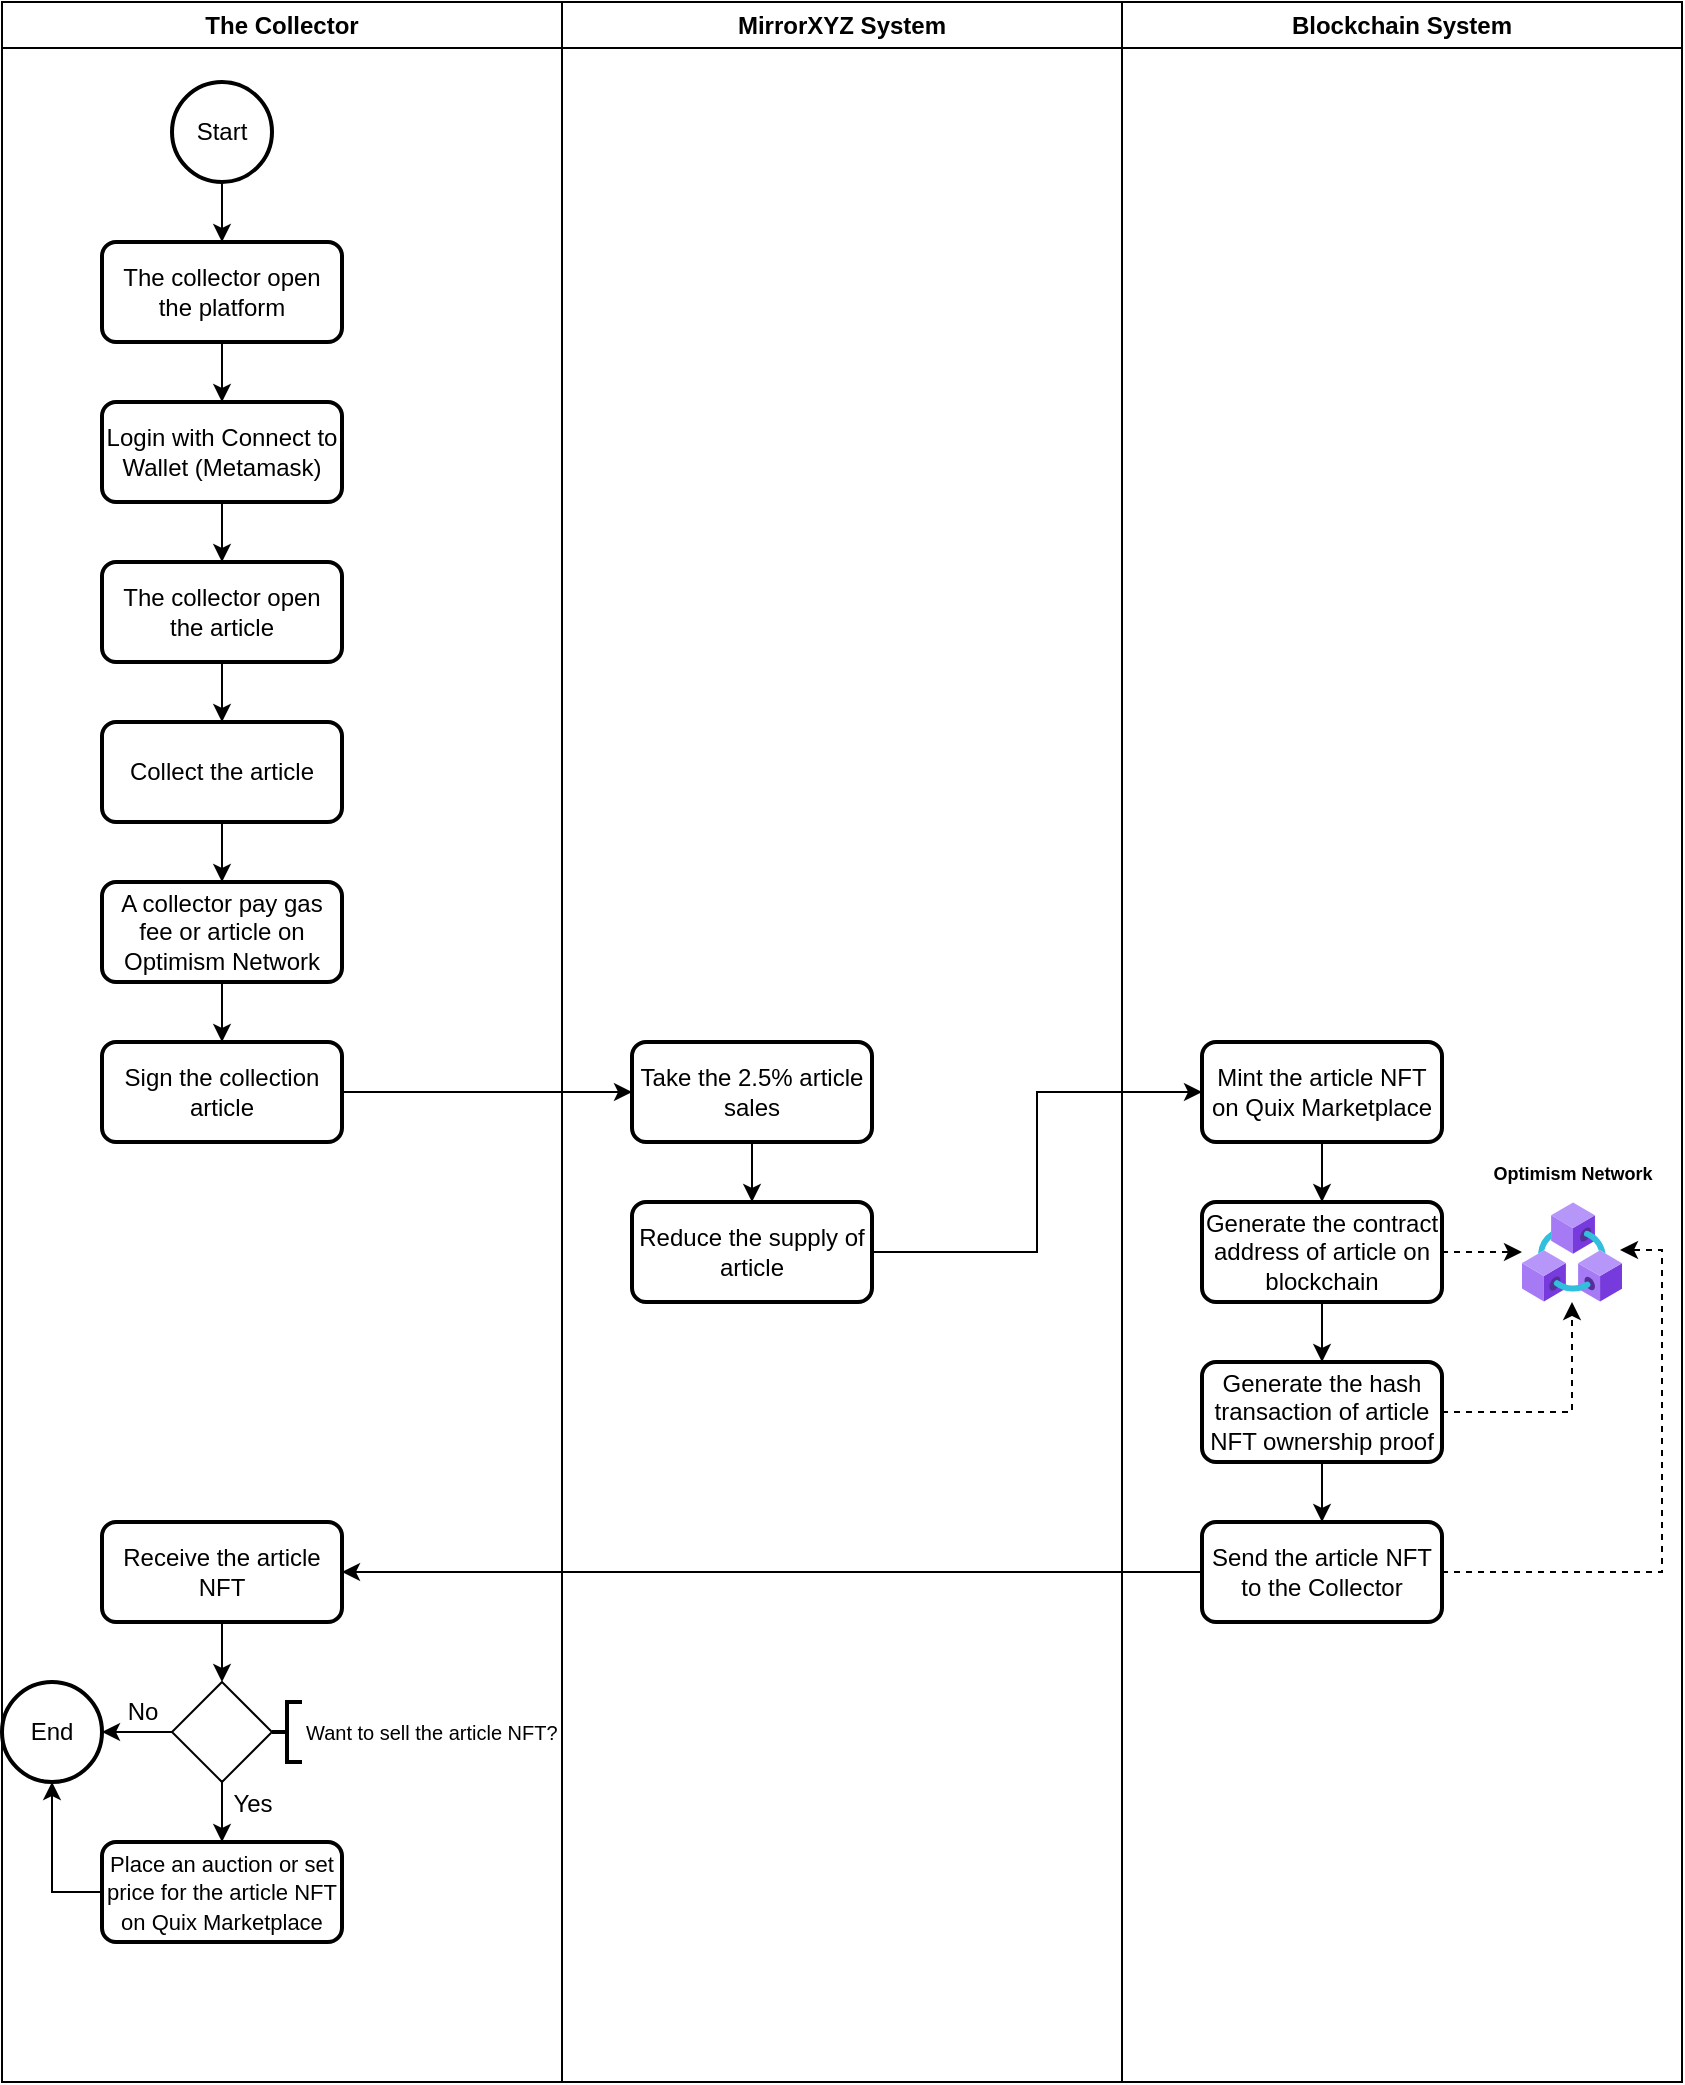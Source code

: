 <mxfile version="20.7.4" type="github">
  <diagram id="e09bLpUF1ZJtZQuKWmes" name="Page-1">
    <mxGraphModel dx="880" dy="444" grid="1" gridSize="10" guides="1" tooltips="1" connect="1" arrows="1" fold="1" page="1" pageScale="1" pageWidth="850" pageHeight="1100" math="0" shadow="0">
      <root>
        <mxCell id="0" />
        <mxCell id="1" parent="0" />
        <mxCell id="Z9Fre3UdySbfOPSyORNE-1" value="The Collector" style="swimlane;whiteSpace=wrap;html=1;" vertex="1" parent="1">
          <mxGeometry x="5" y="40" width="280" height="1040" as="geometry">
            <mxRectangle x="20" y="40" width="100" height="30" as="alternateBounds" />
          </mxGeometry>
        </mxCell>
        <mxCell id="Z9Fre3UdySbfOPSyORNE-2" style="edgeStyle=orthogonalEdgeStyle;rounded=0;orthogonalLoop=1;jettySize=auto;html=1;exitX=0.5;exitY=1;exitDx=0;exitDy=0;exitPerimeter=0;entryX=0.5;entryY=0;entryDx=0;entryDy=0;" edge="1" parent="Z9Fre3UdySbfOPSyORNE-1" source="Z9Fre3UdySbfOPSyORNE-3" target="Z9Fre3UdySbfOPSyORNE-5">
          <mxGeometry relative="1" as="geometry" />
        </mxCell>
        <mxCell id="Z9Fre3UdySbfOPSyORNE-3" value="Start" style="strokeWidth=2;html=1;shape=mxgraph.flowchart.start_2;whiteSpace=wrap;" vertex="1" parent="Z9Fre3UdySbfOPSyORNE-1">
          <mxGeometry x="85" y="40" width="50" height="50" as="geometry" />
        </mxCell>
        <mxCell id="Z9Fre3UdySbfOPSyORNE-4" style="edgeStyle=orthogonalEdgeStyle;rounded=0;orthogonalLoop=1;jettySize=auto;html=1;exitX=0.5;exitY=1;exitDx=0;exitDy=0;entryX=0.5;entryY=0;entryDx=0;entryDy=0;" edge="1" parent="Z9Fre3UdySbfOPSyORNE-1" source="Z9Fre3UdySbfOPSyORNE-5" target="Z9Fre3UdySbfOPSyORNE-7">
          <mxGeometry relative="1" as="geometry" />
        </mxCell>
        <mxCell id="Z9Fre3UdySbfOPSyORNE-5" value="The collector open the platform" style="rounded=1;whiteSpace=wrap;html=1;absoluteArcSize=1;arcSize=14;strokeWidth=2;" vertex="1" parent="Z9Fre3UdySbfOPSyORNE-1">
          <mxGeometry x="50" y="120" width="120" height="50" as="geometry" />
        </mxCell>
        <mxCell id="Z9Fre3UdySbfOPSyORNE-6" style="edgeStyle=orthogonalEdgeStyle;rounded=0;orthogonalLoop=1;jettySize=auto;html=1;exitX=0.5;exitY=1;exitDx=0;exitDy=0;entryX=0.5;entryY=0;entryDx=0;entryDy=0;" edge="1" parent="Z9Fre3UdySbfOPSyORNE-1" source="Z9Fre3UdySbfOPSyORNE-7" target="Z9Fre3UdySbfOPSyORNE-9">
          <mxGeometry relative="1" as="geometry" />
        </mxCell>
        <mxCell id="Z9Fre3UdySbfOPSyORNE-7" value="Login with Connect to Wallet (Metamask)" style="rounded=1;whiteSpace=wrap;html=1;absoluteArcSize=1;arcSize=14;strokeWidth=2;" vertex="1" parent="Z9Fre3UdySbfOPSyORNE-1">
          <mxGeometry x="50" y="200" width="120" height="50" as="geometry" />
        </mxCell>
        <mxCell id="Z9Fre3UdySbfOPSyORNE-8" style="edgeStyle=orthogonalEdgeStyle;rounded=0;orthogonalLoop=1;jettySize=auto;html=1;exitX=0.5;exitY=1;exitDx=0;exitDy=0;entryX=0.5;entryY=0;entryDx=0;entryDy=0;" edge="1" parent="Z9Fre3UdySbfOPSyORNE-1" source="Z9Fre3UdySbfOPSyORNE-9" target="Z9Fre3UdySbfOPSyORNE-11">
          <mxGeometry relative="1" as="geometry" />
        </mxCell>
        <mxCell id="Z9Fre3UdySbfOPSyORNE-9" value="The collector open the article" style="rounded=1;whiteSpace=wrap;html=1;absoluteArcSize=1;arcSize=14;strokeWidth=2;" vertex="1" parent="Z9Fre3UdySbfOPSyORNE-1">
          <mxGeometry x="50" y="280" width="120" height="50" as="geometry" />
        </mxCell>
        <mxCell id="Z9Fre3UdySbfOPSyORNE-10" style="edgeStyle=orthogonalEdgeStyle;rounded=0;orthogonalLoop=1;jettySize=auto;html=1;exitX=0.5;exitY=1;exitDx=0;exitDy=0;entryX=0.5;entryY=0;entryDx=0;entryDy=0;" edge="1" parent="Z9Fre3UdySbfOPSyORNE-1" source="Z9Fre3UdySbfOPSyORNE-11" target="Z9Fre3UdySbfOPSyORNE-12">
          <mxGeometry relative="1" as="geometry" />
        </mxCell>
        <mxCell id="Z9Fre3UdySbfOPSyORNE-11" value="Collect the article" style="rounded=1;whiteSpace=wrap;html=1;absoluteArcSize=1;arcSize=14;strokeWidth=2;" vertex="1" parent="Z9Fre3UdySbfOPSyORNE-1">
          <mxGeometry x="50" y="360" width="120" height="50" as="geometry" />
        </mxCell>
        <mxCell id="Z9Fre3UdySbfOPSyORNE-42" style="edgeStyle=orthogonalEdgeStyle;rounded=0;orthogonalLoop=1;jettySize=auto;html=1;exitX=0.5;exitY=1;exitDx=0;exitDy=0;entryX=0.5;entryY=0;entryDx=0;entryDy=0;" edge="1" parent="Z9Fre3UdySbfOPSyORNE-1" source="Z9Fre3UdySbfOPSyORNE-12" target="Z9Fre3UdySbfOPSyORNE-41">
          <mxGeometry relative="1" as="geometry" />
        </mxCell>
        <mxCell id="Z9Fre3UdySbfOPSyORNE-12" value="A collector pay gas fee or article on Optimism Network" style="rounded=1;whiteSpace=wrap;html=1;absoluteArcSize=1;arcSize=14;strokeWidth=2;" vertex="1" parent="Z9Fre3UdySbfOPSyORNE-1">
          <mxGeometry x="50" y="440" width="120" height="50" as="geometry" />
        </mxCell>
        <mxCell id="Z9Fre3UdySbfOPSyORNE-41" value="Sign the collection article" style="rounded=1;whiteSpace=wrap;html=1;absoluteArcSize=1;arcSize=14;strokeWidth=2;" vertex="1" parent="Z9Fre3UdySbfOPSyORNE-1">
          <mxGeometry x="50" y="520" width="120" height="50" as="geometry" />
        </mxCell>
        <mxCell id="Z9Fre3UdySbfOPSyORNE-57" style="edgeStyle=orthogonalEdgeStyle;rounded=0;orthogonalLoop=1;jettySize=auto;html=1;exitX=0.5;exitY=1;exitDx=0;exitDy=0;entryX=0.5;entryY=0;entryDx=0;entryDy=0;" edge="1" parent="Z9Fre3UdySbfOPSyORNE-1" source="Z9Fre3UdySbfOPSyORNE-54" target="Z9Fre3UdySbfOPSyORNE-56">
          <mxGeometry relative="1" as="geometry" />
        </mxCell>
        <mxCell id="Z9Fre3UdySbfOPSyORNE-54" value="Receive the article NFT" style="rounded=1;whiteSpace=wrap;html=1;absoluteArcSize=1;arcSize=14;strokeWidth=2;" vertex="1" parent="Z9Fre3UdySbfOPSyORNE-1">
          <mxGeometry x="50" y="760" width="120" height="50" as="geometry" />
        </mxCell>
        <mxCell id="Z9Fre3UdySbfOPSyORNE-63" style="edgeStyle=orthogonalEdgeStyle;rounded=0;orthogonalLoop=1;jettySize=auto;html=1;exitX=0;exitY=0.5;exitDx=0;exitDy=0;entryX=1;entryY=0.5;entryDx=0;entryDy=0;entryPerimeter=0;fontSize=10;" edge="1" parent="Z9Fre3UdySbfOPSyORNE-1" source="Z9Fre3UdySbfOPSyORNE-56" target="Z9Fre3UdySbfOPSyORNE-62">
          <mxGeometry relative="1" as="geometry" />
        </mxCell>
        <mxCell id="Z9Fre3UdySbfOPSyORNE-66" style="edgeStyle=orthogonalEdgeStyle;rounded=0;orthogonalLoop=1;jettySize=auto;html=1;exitX=0.5;exitY=1;exitDx=0;exitDy=0;entryX=0.5;entryY=0;entryDx=0;entryDy=0;fontSize=12;" edge="1" parent="Z9Fre3UdySbfOPSyORNE-1" source="Z9Fre3UdySbfOPSyORNE-56" target="Z9Fre3UdySbfOPSyORNE-65">
          <mxGeometry relative="1" as="geometry" />
        </mxCell>
        <mxCell id="Z9Fre3UdySbfOPSyORNE-56" value="" style="rhombus;whiteSpace=wrap;html=1;" vertex="1" parent="Z9Fre3UdySbfOPSyORNE-1">
          <mxGeometry x="85" y="840" width="50" height="50" as="geometry" />
        </mxCell>
        <mxCell id="Z9Fre3UdySbfOPSyORNE-58" value="Want to sell the article NFT?" style="strokeWidth=2;html=1;shape=mxgraph.flowchart.annotation_2;align=left;labelPosition=right;pointerEvents=1;fontSize=10;" vertex="1" parent="Z9Fre3UdySbfOPSyORNE-1">
          <mxGeometry x="135" y="850" width="15" height="30" as="geometry" />
        </mxCell>
        <mxCell id="Z9Fre3UdySbfOPSyORNE-62" value="End" style="strokeWidth=2;html=1;shape=mxgraph.flowchart.start_2;whiteSpace=wrap;" vertex="1" parent="Z9Fre3UdySbfOPSyORNE-1">
          <mxGeometry y="840" width="50" height="50" as="geometry" />
        </mxCell>
        <mxCell id="Z9Fre3UdySbfOPSyORNE-64" value="&lt;font style=&quot;font-size: 12px;&quot;&gt;No&lt;/font&gt;" style="text;html=1;align=center;verticalAlign=middle;resizable=0;points=[];autosize=1;strokeColor=none;fillColor=none;fontSize=10;" vertex="1" parent="Z9Fre3UdySbfOPSyORNE-1">
          <mxGeometry x="50" y="840" width="40" height="30" as="geometry" />
        </mxCell>
        <mxCell id="Z9Fre3UdySbfOPSyORNE-67" style="edgeStyle=orthogonalEdgeStyle;rounded=0;orthogonalLoop=1;jettySize=auto;html=1;exitX=0;exitY=0.5;exitDx=0;exitDy=0;entryX=0.5;entryY=1;entryDx=0;entryDy=0;entryPerimeter=0;fontSize=12;" edge="1" parent="Z9Fre3UdySbfOPSyORNE-1" source="Z9Fre3UdySbfOPSyORNE-65" target="Z9Fre3UdySbfOPSyORNE-62">
          <mxGeometry relative="1" as="geometry" />
        </mxCell>
        <mxCell id="Z9Fre3UdySbfOPSyORNE-65" value="&lt;font style=&quot;font-size: 11px;&quot;&gt;Place an auction or set price for the article NFT on Quix Marketplace&lt;/font&gt;" style="rounded=1;whiteSpace=wrap;html=1;absoluteArcSize=1;arcSize=14;strokeWidth=2;" vertex="1" parent="Z9Fre3UdySbfOPSyORNE-1">
          <mxGeometry x="50" y="920" width="120" height="50" as="geometry" />
        </mxCell>
        <mxCell id="Z9Fre3UdySbfOPSyORNE-68" value="&lt;font style=&quot;font-size: 12px;&quot;&gt;Yes&lt;/font&gt;" style="text;html=1;align=center;verticalAlign=middle;resizable=0;points=[];autosize=1;strokeColor=none;fillColor=none;fontSize=10;" vertex="1" parent="Z9Fre3UdySbfOPSyORNE-1">
          <mxGeometry x="105" y="886" width="40" height="30" as="geometry" />
        </mxCell>
        <mxCell id="Z9Fre3UdySbfOPSyORNE-16" value="MirrorXYZ System" style="swimlane;whiteSpace=wrap;html=1;" vertex="1" parent="1">
          <mxGeometry x="285" y="40" width="280" height="1040" as="geometry" />
        </mxCell>
        <mxCell id="Z9Fre3UdySbfOPSyORNE-60" style="edgeStyle=orthogonalEdgeStyle;rounded=0;orthogonalLoop=1;jettySize=auto;html=1;exitX=0.5;exitY=1;exitDx=0;exitDy=0;entryX=0.5;entryY=0;entryDx=0;entryDy=0;fontSize=8;" edge="1" parent="Z9Fre3UdySbfOPSyORNE-16" source="Z9Fre3UdySbfOPSyORNE-19" target="Z9Fre3UdySbfOPSyORNE-59">
          <mxGeometry relative="1" as="geometry" />
        </mxCell>
        <mxCell id="Z9Fre3UdySbfOPSyORNE-19" value="Take the 2.5% article sales" style="rounded=1;whiteSpace=wrap;html=1;absoluteArcSize=1;arcSize=14;strokeWidth=2;" vertex="1" parent="Z9Fre3UdySbfOPSyORNE-16">
          <mxGeometry x="35" y="520" width="120" height="50" as="geometry" />
        </mxCell>
        <mxCell id="Z9Fre3UdySbfOPSyORNE-59" value="Reduce the supply of article" style="rounded=1;whiteSpace=wrap;html=1;absoluteArcSize=1;arcSize=14;strokeWidth=2;" vertex="1" parent="Z9Fre3UdySbfOPSyORNE-16">
          <mxGeometry x="35" y="600" width="120" height="50" as="geometry" />
        </mxCell>
        <mxCell id="Z9Fre3UdySbfOPSyORNE-29" value="Blockchain System" style="swimlane;whiteSpace=wrap;html=1;" vertex="1" parent="1">
          <mxGeometry x="565" y="40" width="280" height="1040" as="geometry" />
        </mxCell>
        <mxCell id="Z9Fre3UdySbfOPSyORNE-47" style="edgeStyle=orthogonalEdgeStyle;rounded=0;orthogonalLoop=1;jettySize=auto;html=1;dashed=1;" edge="1" parent="Z9Fre3UdySbfOPSyORNE-29" source="Z9Fre3UdySbfOPSyORNE-32" target="Z9Fre3UdySbfOPSyORNE-33">
          <mxGeometry relative="1" as="geometry" />
        </mxCell>
        <mxCell id="Z9Fre3UdySbfOPSyORNE-48" style="edgeStyle=orthogonalEdgeStyle;rounded=0;orthogonalLoop=1;jettySize=auto;html=1;exitX=0.5;exitY=1;exitDx=0;exitDy=0;entryX=0.5;entryY=0;entryDx=0;entryDy=0;" edge="1" parent="Z9Fre3UdySbfOPSyORNE-29" source="Z9Fre3UdySbfOPSyORNE-32" target="Z9Fre3UdySbfOPSyORNE-35">
          <mxGeometry relative="1" as="geometry" />
        </mxCell>
        <mxCell id="Z9Fre3UdySbfOPSyORNE-32" value="Generate the contract address of article on blockchain" style="rounded=1;whiteSpace=wrap;html=1;absoluteArcSize=1;arcSize=14;strokeWidth=2;" vertex="1" parent="Z9Fre3UdySbfOPSyORNE-29">
          <mxGeometry x="40" y="600" width="120" height="50" as="geometry" />
        </mxCell>
        <mxCell id="Z9Fre3UdySbfOPSyORNE-50" style="edgeStyle=orthogonalEdgeStyle;rounded=0;orthogonalLoop=1;jettySize=auto;html=1;exitX=0.5;exitY=1;exitDx=0;exitDy=0;entryX=0.5;entryY=0;entryDx=0;entryDy=0;" edge="1" parent="Z9Fre3UdySbfOPSyORNE-29" source="Z9Fre3UdySbfOPSyORNE-35" target="Z9Fre3UdySbfOPSyORNE-49">
          <mxGeometry relative="1" as="geometry" />
        </mxCell>
        <mxCell id="Z9Fre3UdySbfOPSyORNE-51" style="edgeStyle=orthogonalEdgeStyle;rounded=0;orthogonalLoop=1;jettySize=auto;html=1;exitX=1;exitY=0.5;exitDx=0;exitDy=0;dashed=1;" edge="1" parent="Z9Fre3UdySbfOPSyORNE-29" source="Z9Fre3UdySbfOPSyORNE-35" target="Z9Fre3UdySbfOPSyORNE-33">
          <mxGeometry relative="1" as="geometry" />
        </mxCell>
        <mxCell id="Z9Fre3UdySbfOPSyORNE-35" value="Generate the hash transaction of article NFT ownership proof" style="rounded=1;whiteSpace=wrap;html=1;absoluteArcSize=1;arcSize=14;strokeWidth=2;" vertex="1" parent="Z9Fre3UdySbfOPSyORNE-29">
          <mxGeometry x="40" y="680" width="120" height="50" as="geometry" />
        </mxCell>
        <mxCell id="Z9Fre3UdySbfOPSyORNE-45" style="edgeStyle=orthogonalEdgeStyle;rounded=0;orthogonalLoop=1;jettySize=auto;html=1;exitX=0.5;exitY=1;exitDx=0;exitDy=0;entryX=0.5;entryY=0;entryDx=0;entryDy=0;" edge="1" parent="Z9Fre3UdySbfOPSyORNE-29" source="Z9Fre3UdySbfOPSyORNE-40" target="Z9Fre3UdySbfOPSyORNE-32">
          <mxGeometry relative="1" as="geometry" />
        </mxCell>
        <mxCell id="Z9Fre3UdySbfOPSyORNE-40" value="Mint the article NFT on Quix Marketplace" style="rounded=1;whiteSpace=wrap;html=1;absoluteArcSize=1;arcSize=14;strokeWidth=2;" vertex="1" parent="Z9Fre3UdySbfOPSyORNE-29">
          <mxGeometry x="40" y="520" width="120" height="50" as="geometry" />
        </mxCell>
        <mxCell id="Z9Fre3UdySbfOPSyORNE-33" value="" style="aspect=fixed;html=1;points=[];align=center;image;fontSize=12;image=img/lib/azure2/blockchain/Azure_Blockchain_Service.svg;" vertex="1" parent="Z9Fre3UdySbfOPSyORNE-29">
          <mxGeometry x="200" y="600" width="50" height="50" as="geometry" />
        </mxCell>
        <mxCell id="Z9Fre3UdySbfOPSyORNE-34" value="&lt;font style=&quot;font-size: 9px;&quot;&gt;&lt;b&gt;Optimism Network&lt;/b&gt;&lt;/font&gt;" style="text;html=1;align=center;verticalAlign=middle;resizable=0;points=[];autosize=1;strokeColor=none;fillColor=none;" vertex="1" parent="Z9Fre3UdySbfOPSyORNE-29">
          <mxGeometry x="175" y="570" width="100" height="30" as="geometry" />
        </mxCell>
        <mxCell id="Z9Fre3UdySbfOPSyORNE-53" style="edgeStyle=orthogonalEdgeStyle;rounded=0;orthogonalLoop=1;jettySize=auto;html=1;exitX=1;exitY=0.5;exitDx=0;exitDy=0;entryX=0.98;entryY=0.48;entryDx=0;entryDy=0;entryPerimeter=0;dashed=1;" edge="1" parent="Z9Fre3UdySbfOPSyORNE-29" source="Z9Fre3UdySbfOPSyORNE-49" target="Z9Fre3UdySbfOPSyORNE-33">
          <mxGeometry relative="1" as="geometry" />
        </mxCell>
        <mxCell id="Z9Fre3UdySbfOPSyORNE-49" value="Send the article NFT to the Collector" style="rounded=1;whiteSpace=wrap;html=1;absoluteArcSize=1;arcSize=14;strokeWidth=2;" vertex="1" parent="Z9Fre3UdySbfOPSyORNE-29">
          <mxGeometry x="40" y="760" width="120" height="50" as="geometry" />
        </mxCell>
        <mxCell id="Z9Fre3UdySbfOPSyORNE-43" style="edgeStyle=orthogonalEdgeStyle;rounded=0;orthogonalLoop=1;jettySize=auto;html=1;exitX=1;exitY=0.5;exitDx=0;exitDy=0;entryX=0;entryY=0.5;entryDx=0;entryDy=0;" edge="1" parent="1" source="Z9Fre3UdySbfOPSyORNE-41" target="Z9Fre3UdySbfOPSyORNE-19">
          <mxGeometry relative="1" as="geometry" />
        </mxCell>
        <mxCell id="Z9Fre3UdySbfOPSyORNE-55" style="edgeStyle=orthogonalEdgeStyle;rounded=0;orthogonalLoop=1;jettySize=auto;html=1;exitX=0;exitY=0.5;exitDx=0;exitDy=0;entryX=1;entryY=0.5;entryDx=0;entryDy=0;" edge="1" parent="1" source="Z9Fre3UdySbfOPSyORNE-49" target="Z9Fre3UdySbfOPSyORNE-54">
          <mxGeometry relative="1" as="geometry" />
        </mxCell>
        <mxCell id="Z9Fre3UdySbfOPSyORNE-61" style="edgeStyle=orthogonalEdgeStyle;rounded=0;orthogonalLoop=1;jettySize=auto;html=1;exitX=1;exitY=0.5;exitDx=0;exitDy=0;entryX=0;entryY=0.5;entryDx=0;entryDy=0;fontSize=8;" edge="1" parent="1" source="Z9Fre3UdySbfOPSyORNE-59" target="Z9Fre3UdySbfOPSyORNE-40">
          <mxGeometry relative="1" as="geometry" />
        </mxCell>
      </root>
    </mxGraphModel>
  </diagram>
</mxfile>
